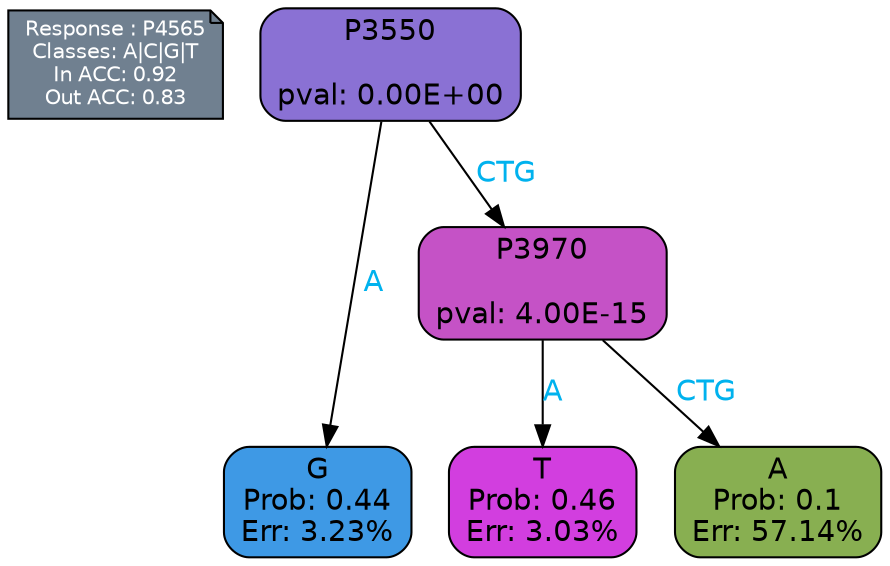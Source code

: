 digraph Tree {
node [shape=box, style="filled, rounded", color="black", fontname=helvetica] ;
graph [ranksep=equally, splines=polylines, bgcolor=transparent, dpi=600] ;
edge [fontname=helvetica] ;
LEGEND [label="Response : P4565
Classes: A|C|G|T
In ACC: 0.92
Out ACC: 0.83
",shape=note,align=left,style=filled,fillcolor="slategray",fontcolor="white",fontsize=10];1 [label="P3550

pval: 0.00E+00", fillcolor="#8a71d4"] ;
2 [label="G
Prob: 0.44
Err: 3.23%", fillcolor="#3e99e5"] ;
3 [label="P3970

pval: 4.00E-15", fillcolor="#c552c6"] ;
4 [label="T
Prob: 0.46
Err: 3.03%", fillcolor="#d23edf"] ;
5 [label="A
Prob: 0.1
Err: 57.14%", fillcolor="#88af51"] ;
1 -> 2 [label="A",fontcolor=deepskyblue2] ;
1 -> 3 [label="CTG",fontcolor=deepskyblue2] ;
3 -> 4 [label="A",fontcolor=deepskyblue2] ;
3 -> 5 [label="CTG",fontcolor=deepskyblue2] ;
{rank = same; 2;4;5;}{rank = same; LEGEND;1;}}
